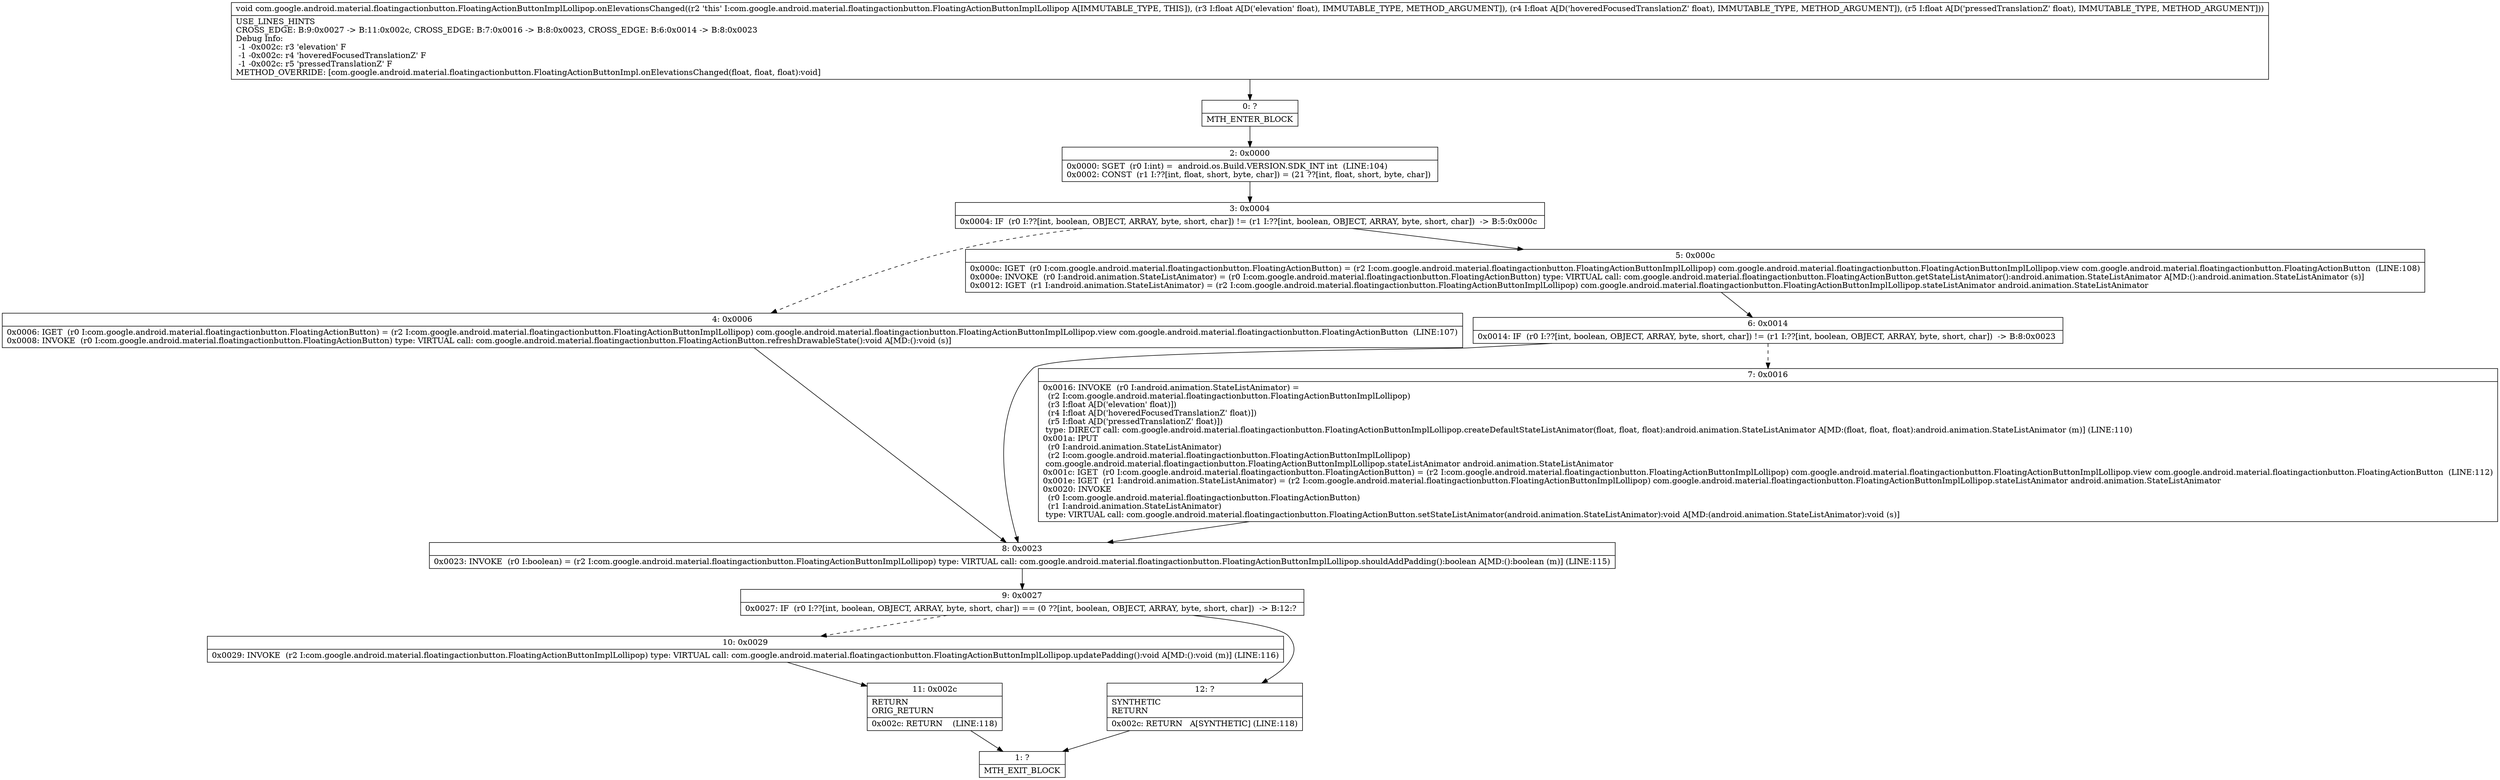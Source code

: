 digraph "CFG forcom.google.android.material.floatingactionbutton.FloatingActionButtonImplLollipop.onElevationsChanged(FFF)V" {
Node_0 [shape=record,label="{0\:\ ?|MTH_ENTER_BLOCK\l}"];
Node_2 [shape=record,label="{2\:\ 0x0000|0x0000: SGET  (r0 I:int) =  android.os.Build.VERSION.SDK_INT int  (LINE:104)\l0x0002: CONST  (r1 I:??[int, float, short, byte, char]) = (21 ??[int, float, short, byte, char]) \l}"];
Node_3 [shape=record,label="{3\:\ 0x0004|0x0004: IF  (r0 I:??[int, boolean, OBJECT, ARRAY, byte, short, char]) != (r1 I:??[int, boolean, OBJECT, ARRAY, byte, short, char])  \-\> B:5:0x000c \l}"];
Node_4 [shape=record,label="{4\:\ 0x0006|0x0006: IGET  (r0 I:com.google.android.material.floatingactionbutton.FloatingActionButton) = (r2 I:com.google.android.material.floatingactionbutton.FloatingActionButtonImplLollipop) com.google.android.material.floatingactionbutton.FloatingActionButtonImplLollipop.view com.google.android.material.floatingactionbutton.FloatingActionButton  (LINE:107)\l0x0008: INVOKE  (r0 I:com.google.android.material.floatingactionbutton.FloatingActionButton) type: VIRTUAL call: com.google.android.material.floatingactionbutton.FloatingActionButton.refreshDrawableState():void A[MD:():void (s)]\l}"];
Node_8 [shape=record,label="{8\:\ 0x0023|0x0023: INVOKE  (r0 I:boolean) = (r2 I:com.google.android.material.floatingactionbutton.FloatingActionButtonImplLollipop) type: VIRTUAL call: com.google.android.material.floatingactionbutton.FloatingActionButtonImplLollipop.shouldAddPadding():boolean A[MD:():boolean (m)] (LINE:115)\l}"];
Node_9 [shape=record,label="{9\:\ 0x0027|0x0027: IF  (r0 I:??[int, boolean, OBJECT, ARRAY, byte, short, char]) == (0 ??[int, boolean, OBJECT, ARRAY, byte, short, char])  \-\> B:12:? \l}"];
Node_10 [shape=record,label="{10\:\ 0x0029|0x0029: INVOKE  (r2 I:com.google.android.material.floatingactionbutton.FloatingActionButtonImplLollipop) type: VIRTUAL call: com.google.android.material.floatingactionbutton.FloatingActionButtonImplLollipop.updatePadding():void A[MD:():void (m)] (LINE:116)\l}"];
Node_11 [shape=record,label="{11\:\ 0x002c|RETURN\lORIG_RETURN\l|0x002c: RETURN    (LINE:118)\l}"];
Node_1 [shape=record,label="{1\:\ ?|MTH_EXIT_BLOCK\l}"];
Node_12 [shape=record,label="{12\:\ ?|SYNTHETIC\lRETURN\l|0x002c: RETURN   A[SYNTHETIC] (LINE:118)\l}"];
Node_5 [shape=record,label="{5\:\ 0x000c|0x000c: IGET  (r0 I:com.google.android.material.floatingactionbutton.FloatingActionButton) = (r2 I:com.google.android.material.floatingactionbutton.FloatingActionButtonImplLollipop) com.google.android.material.floatingactionbutton.FloatingActionButtonImplLollipop.view com.google.android.material.floatingactionbutton.FloatingActionButton  (LINE:108)\l0x000e: INVOKE  (r0 I:android.animation.StateListAnimator) = (r0 I:com.google.android.material.floatingactionbutton.FloatingActionButton) type: VIRTUAL call: com.google.android.material.floatingactionbutton.FloatingActionButton.getStateListAnimator():android.animation.StateListAnimator A[MD:():android.animation.StateListAnimator (s)]\l0x0012: IGET  (r1 I:android.animation.StateListAnimator) = (r2 I:com.google.android.material.floatingactionbutton.FloatingActionButtonImplLollipop) com.google.android.material.floatingactionbutton.FloatingActionButtonImplLollipop.stateListAnimator android.animation.StateListAnimator \l}"];
Node_6 [shape=record,label="{6\:\ 0x0014|0x0014: IF  (r0 I:??[int, boolean, OBJECT, ARRAY, byte, short, char]) != (r1 I:??[int, boolean, OBJECT, ARRAY, byte, short, char])  \-\> B:8:0x0023 \l}"];
Node_7 [shape=record,label="{7\:\ 0x0016|0x0016: INVOKE  (r0 I:android.animation.StateListAnimator) = \l  (r2 I:com.google.android.material.floatingactionbutton.FloatingActionButtonImplLollipop)\l  (r3 I:float A[D('elevation' float)])\l  (r4 I:float A[D('hoveredFocusedTranslationZ' float)])\l  (r5 I:float A[D('pressedTranslationZ' float)])\l type: DIRECT call: com.google.android.material.floatingactionbutton.FloatingActionButtonImplLollipop.createDefaultStateListAnimator(float, float, float):android.animation.StateListAnimator A[MD:(float, float, float):android.animation.StateListAnimator (m)] (LINE:110)\l0x001a: IPUT  \l  (r0 I:android.animation.StateListAnimator)\l  (r2 I:com.google.android.material.floatingactionbutton.FloatingActionButtonImplLollipop)\l com.google.android.material.floatingactionbutton.FloatingActionButtonImplLollipop.stateListAnimator android.animation.StateListAnimator \l0x001c: IGET  (r0 I:com.google.android.material.floatingactionbutton.FloatingActionButton) = (r2 I:com.google.android.material.floatingactionbutton.FloatingActionButtonImplLollipop) com.google.android.material.floatingactionbutton.FloatingActionButtonImplLollipop.view com.google.android.material.floatingactionbutton.FloatingActionButton  (LINE:112)\l0x001e: IGET  (r1 I:android.animation.StateListAnimator) = (r2 I:com.google.android.material.floatingactionbutton.FloatingActionButtonImplLollipop) com.google.android.material.floatingactionbutton.FloatingActionButtonImplLollipop.stateListAnimator android.animation.StateListAnimator \l0x0020: INVOKE  \l  (r0 I:com.google.android.material.floatingactionbutton.FloatingActionButton)\l  (r1 I:android.animation.StateListAnimator)\l type: VIRTUAL call: com.google.android.material.floatingactionbutton.FloatingActionButton.setStateListAnimator(android.animation.StateListAnimator):void A[MD:(android.animation.StateListAnimator):void (s)]\l}"];
MethodNode[shape=record,label="{void com.google.android.material.floatingactionbutton.FloatingActionButtonImplLollipop.onElevationsChanged((r2 'this' I:com.google.android.material.floatingactionbutton.FloatingActionButtonImplLollipop A[IMMUTABLE_TYPE, THIS]), (r3 I:float A[D('elevation' float), IMMUTABLE_TYPE, METHOD_ARGUMENT]), (r4 I:float A[D('hoveredFocusedTranslationZ' float), IMMUTABLE_TYPE, METHOD_ARGUMENT]), (r5 I:float A[D('pressedTranslationZ' float), IMMUTABLE_TYPE, METHOD_ARGUMENT]))  | USE_LINES_HINTS\lCROSS_EDGE: B:9:0x0027 \-\> B:11:0x002c, CROSS_EDGE: B:7:0x0016 \-\> B:8:0x0023, CROSS_EDGE: B:6:0x0014 \-\> B:8:0x0023\lDebug Info:\l  \-1 \-0x002c: r3 'elevation' F\l  \-1 \-0x002c: r4 'hoveredFocusedTranslationZ' F\l  \-1 \-0x002c: r5 'pressedTranslationZ' F\lMETHOD_OVERRIDE: [com.google.android.material.floatingactionbutton.FloatingActionButtonImpl.onElevationsChanged(float, float, float):void]\l}"];
MethodNode -> Node_0;Node_0 -> Node_2;
Node_2 -> Node_3;
Node_3 -> Node_4[style=dashed];
Node_3 -> Node_5;
Node_4 -> Node_8;
Node_8 -> Node_9;
Node_9 -> Node_10[style=dashed];
Node_9 -> Node_12;
Node_10 -> Node_11;
Node_11 -> Node_1;
Node_12 -> Node_1;
Node_5 -> Node_6;
Node_6 -> Node_7[style=dashed];
Node_6 -> Node_8;
Node_7 -> Node_8;
}

